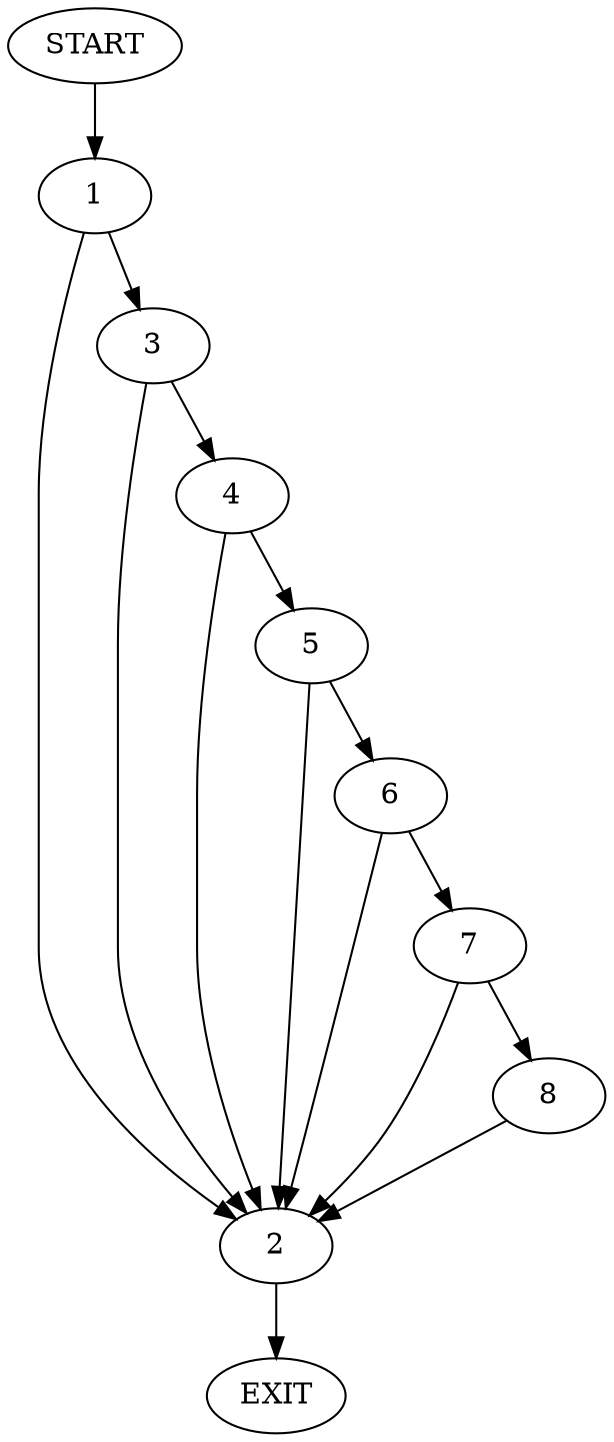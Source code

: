 digraph {
0 [label="START"]
9 [label="EXIT"]
0 -> 1
1 -> 2
1 -> 3
3 -> 4
3 -> 2
2 -> 9
4 -> 5
4 -> 2
5 -> 2
5 -> 6
6 -> 7
6 -> 2
7 -> 8
7 -> 2
8 -> 2
}
